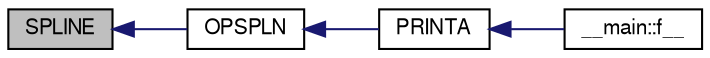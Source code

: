 digraph G
{
  edge [fontname="FreeSans",fontsize="10",labelfontname="FreeSans",labelfontsize="10"];
  node [fontname="FreeSans",fontsize="10",shape=record];
  rankdir=LR;
  Node1 [label="SPLINE",height=0.2,width=0.4,color="black", fillcolor="grey75", style="filled" fontcolor="black"];
  Node1 -> Node2 [dir=back,color="midnightblue",fontsize="10",style="solid",fontname="FreeSans"];
  Node2 [label="OPSPLN",height=0.2,width=0.4,color="black", fillcolor="white", style="filled",URL="$opspln_8f.html#af413b56b392ffd1937a3f1d8f90a22fc"];
  Node2 -> Node3 [dir=back,color="midnightblue",fontsize="10",style="solid",fontname="FreeSans"];
  Node3 [label="PRINTA",height=0.2,width=0.4,color="black", fillcolor="white", style="filled",URL="$printa_8f.html#a997190dd10f135334b9091735b7f77b8"];
  Node3 -> Node4 [dir=back,color="midnightblue",fontsize="10",style="solid",fontname="FreeSans"];
  Node4 [label="__main::f__",height=0.2,width=0.4,color="black", fillcolor="white", style="filled",URL="$main_8f.html#ae83ca6745076513ebf744d3378720f23"];
}

